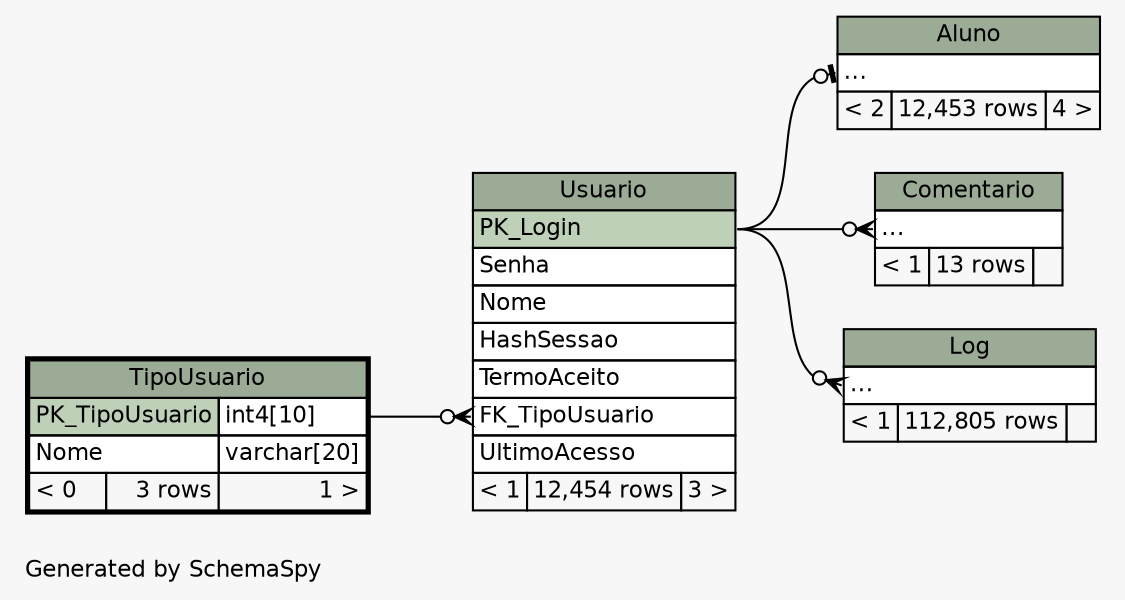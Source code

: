 // dot 2.36.0 on Linux 3.13.0-24-generic
// SchemaSpy rev 590
digraph "twoDegreesRelationshipsDiagram" {
  graph [
    rankdir="RL"
    bgcolor="#f7f7f7"
    label="\nGenerated by SchemaSpy"
    labeljust="l"
    nodesep="0.18"
    ranksep="0.46"
    fontname="Helvetica"
    fontsize="11"
  ];
  node [
    fontname="Helvetica"
    fontsize="11"
    shape="plaintext"
  ];
  edge [
    arrowsize="0.8"
  ];
  "Aluno":"elipses":w -> "Usuario":"PK_Login":e [arrowhead=none dir=back arrowtail=teeodot];
  "Comentario":"elipses":w -> "Usuario":"PK_Login":e [arrowhead=none dir=back arrowtail=crowodot];
  "Log":"elipses":w -> "Usuario":"PK_Login":e [arrowhead=none dir=back arrowtail=crowodot];
  "Usuario":"FK_TipoUsuario":w -> "TipoUsuario":"PK_TipoUsuario.type":e [arrowhead=none dir=back arrowtail=crowodot];
  "Aluno" [
    label=<
    <TABLE BORDER="0" CELLBORDER="1" CELLSPACING="0" BGCOLOR="#ffffff">
      <TR><TD COLSPAN="3" BGCOLOR="#9bab96" ALIGN="CENTER">Aluno</TD></TR>
      <TR><TD PORT="elipses" COLSPAN="3" ALIGN="LEFT">...</TD></TR>
      <TR><TD ALIGN="LEFT" BGCOLOR="#f7f7f7">&lt; 2</TD><TD ALIGN="RIGHT" BGCOLOR="#f7f7f7">12,453 rows</TD><TD ALIGN="RIGHT" BGCOLOR="#f7f7f7">4 &gt;</TD></TR>
    </TABLE>>
    URL="Aluno.html"
    tooltip="Aluno"
  ];
  "Comentario" [
    label=<
    <TABLE BORDER="0" CELLBORDER="1" CELLSPACING="0" BGCOLOR="#ffffff">
      <TR><TD COLSPAN="3" BGCOLOR="#9bab96" ALIGN="CENTER">Comentario</TD></TR>
      <TR><TD PORT="elipses" COLSPAN="3" ALIGN="LEFT">...</TD></TR>
      <TR><TD ALIGN="LEFT" BGCOLOR="#f7f7f7">&lt; 1</TD><TD ALIGN="RIGHT" BGCOLOR="#f7f7f7">13 rows</TD><TD ALIGN="RIGHT" BGCOLOR="#f7f7f7">  </TD></TR>
    </TABLE>>
    URL="Comentario.html"
    tooltip="Comentario"
  ];
  "Log" [
    label=<
    <TABLE BORDER="0" CELLBORDER="1" CELLSPACING="0" BGCOLOR="#ffffff">
      <TR><TD COLSPAN="3" BGCOLOR="#9bab96" ALIGN="CENTER">Log</TD></TR>
      <TR><TD PORT="elipses" COLSPAN="3" ALIGN="LEFT">...</TD></TR>
      <TR><TD ALIGN="LEFT" BGCOLOR="#f7f7f7">&lt; 1</TD><TD ALIGN="RIGHT" BGCOLOR="#f7f7f7">112,805 rows</TD><TD ALIGN="RIGHT" BGCOLOR="#f7f7f7">  </TD></TR>
    </TABLE>>
    URL="Log.html"
    tooltip="Log"
  ];
  "TipoUsuario" [
    label=<
    <TABLE BORDER="2" CELLBORDER="1" CELLSPACING="0" BGCOLOR="#ffffff">
      <TR><TD COLSPAN="3" BGCOLOR="#9bab96" ALIGN="CENTER">TipoUsuario</TD></TR>
      <TR><TD PORT="PK_TipoUsuario" COLSPAN="2" BGCOLOR="#bed1b8" ALIGN="LEFT">PK_TipoUsuario</TD><TD PORT="PK_TipoUsuario.type" ALIGN="LEFT">int4[10]</TD></TR>
      <TR><TD PORT="Nome" COLSPAN="2" ALIGN="LEFT">Nome</TD><TD PORT="Nome.type" ALIGN="LEFT">varchar[20]</TD></TR>
      <TR><TD ALIGN="LEFT" BGCOLOR="#f7f7f7">&lt; 0</TD><TD ALIGN="RIGHT" BGCOLOR="#f7f7f7">3 rows</TD><TD ALIGN="RIGHT" BGCOLOR="#f7f7f7">1 &gt;</TD></TR>
    </TABLE>>
    URL="TipoUsuario.html"
    tooltip="TipoUsuario"
  ];
  "Usuario" [
    label=<
    <TABLE BORDER="0" CELLBORDER="1" CELLSPACING="0" BGCOLOR="#ffffff">
      <TR><TD COLSPAN="3" BGCOLOR="#9bab96" ALIGN="CENTER">Usuario</TD></TR>
      <TR><TD PORT="PK_Login" COLSPAN="3" BGCOLOR="#bed1b8" ALIGN="LEFT">PK_Login</TD></TR>
      <TR><TD PORT="Senha" COLSPAN="3" ALIGN="LEFT">Senha</TD></TR>
      <TR><TD PORT="Nome" COLSPAN="3" ALIGN="LEFT">Nome</TD></TR>
      <TR><TD PORT="HashSessao" COLSPAN="3" ALIGN="LEFT">HashSessao</TD></TR>
      <TR><TD PORT="TermoAceito" COLSPAN="3" ALIGN="LEFT">TermoAceito</TD></TR>
      <TR><TD PORT="FK_TipoUsuario" COLSPAN="3" ALIGN="LEFT">FK_TipoUsuario</TD></TR>
      <TR><TD PORT="UltimoAcesso" COLSPAN="3" ALIGN="LEFT">UltimoAcesso</TD></TR>
      <TR><TD ALIGN="LEFT" BGCOLOR="#f7f7f7">&lt; 1</TD><TD ALIGN="RIGHT" BGCOLOR="#f7f7f7">12,454 rows</TD><TD ALIGN="RIGHT" BGCOLOR="#f7f7f7">3 &gt;</TD></TR>
    </TABLE>>
    URL="Usuario.html"
    tooltip="Usuario"
  ];
}
